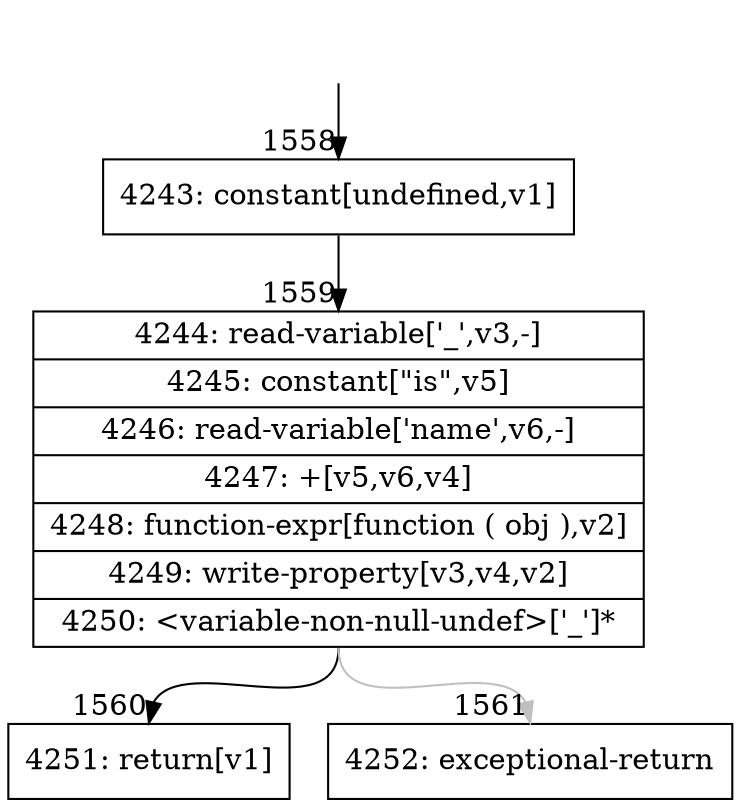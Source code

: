 digraph {
rankdir="TD"
BB_entry124[shape=none,label=""];
BB_entry124 -> BB1558 [tailport=s, headport=n, headlabel="    1558"]
BB1558 [shape=record label="{4243: constant[undefined,v1]}" ] 
BB1558 -> BB1559 [tailport=s, headport=n, headlabel="      1559"]
BB1559 [shape=record label="{4244: read-variable['_',v3,-]|4245: constant[\"is\",v5]|4246: read-variable['name',v6,-]|4247: +[v5,v6,v4]|4248: function-expr[function ( obj ),v2]|4249: write-property[v3,v4,v2]|4250: \<variable-non-null-undef\>['_']*}" ] 
BB1559 -> BB1560 [tailport=s, headport=n, headlabel="      1560"]
BB1559 -> BB1561 [tailport=s, headport=n, color=gray, headlabel="      1561"]
BB1560 [shape=record label="{4251: return[v1]}" ] 
BB1561 [shape=record label="{4252: exceptional-return}" ] 
//#$~ 1261
}
